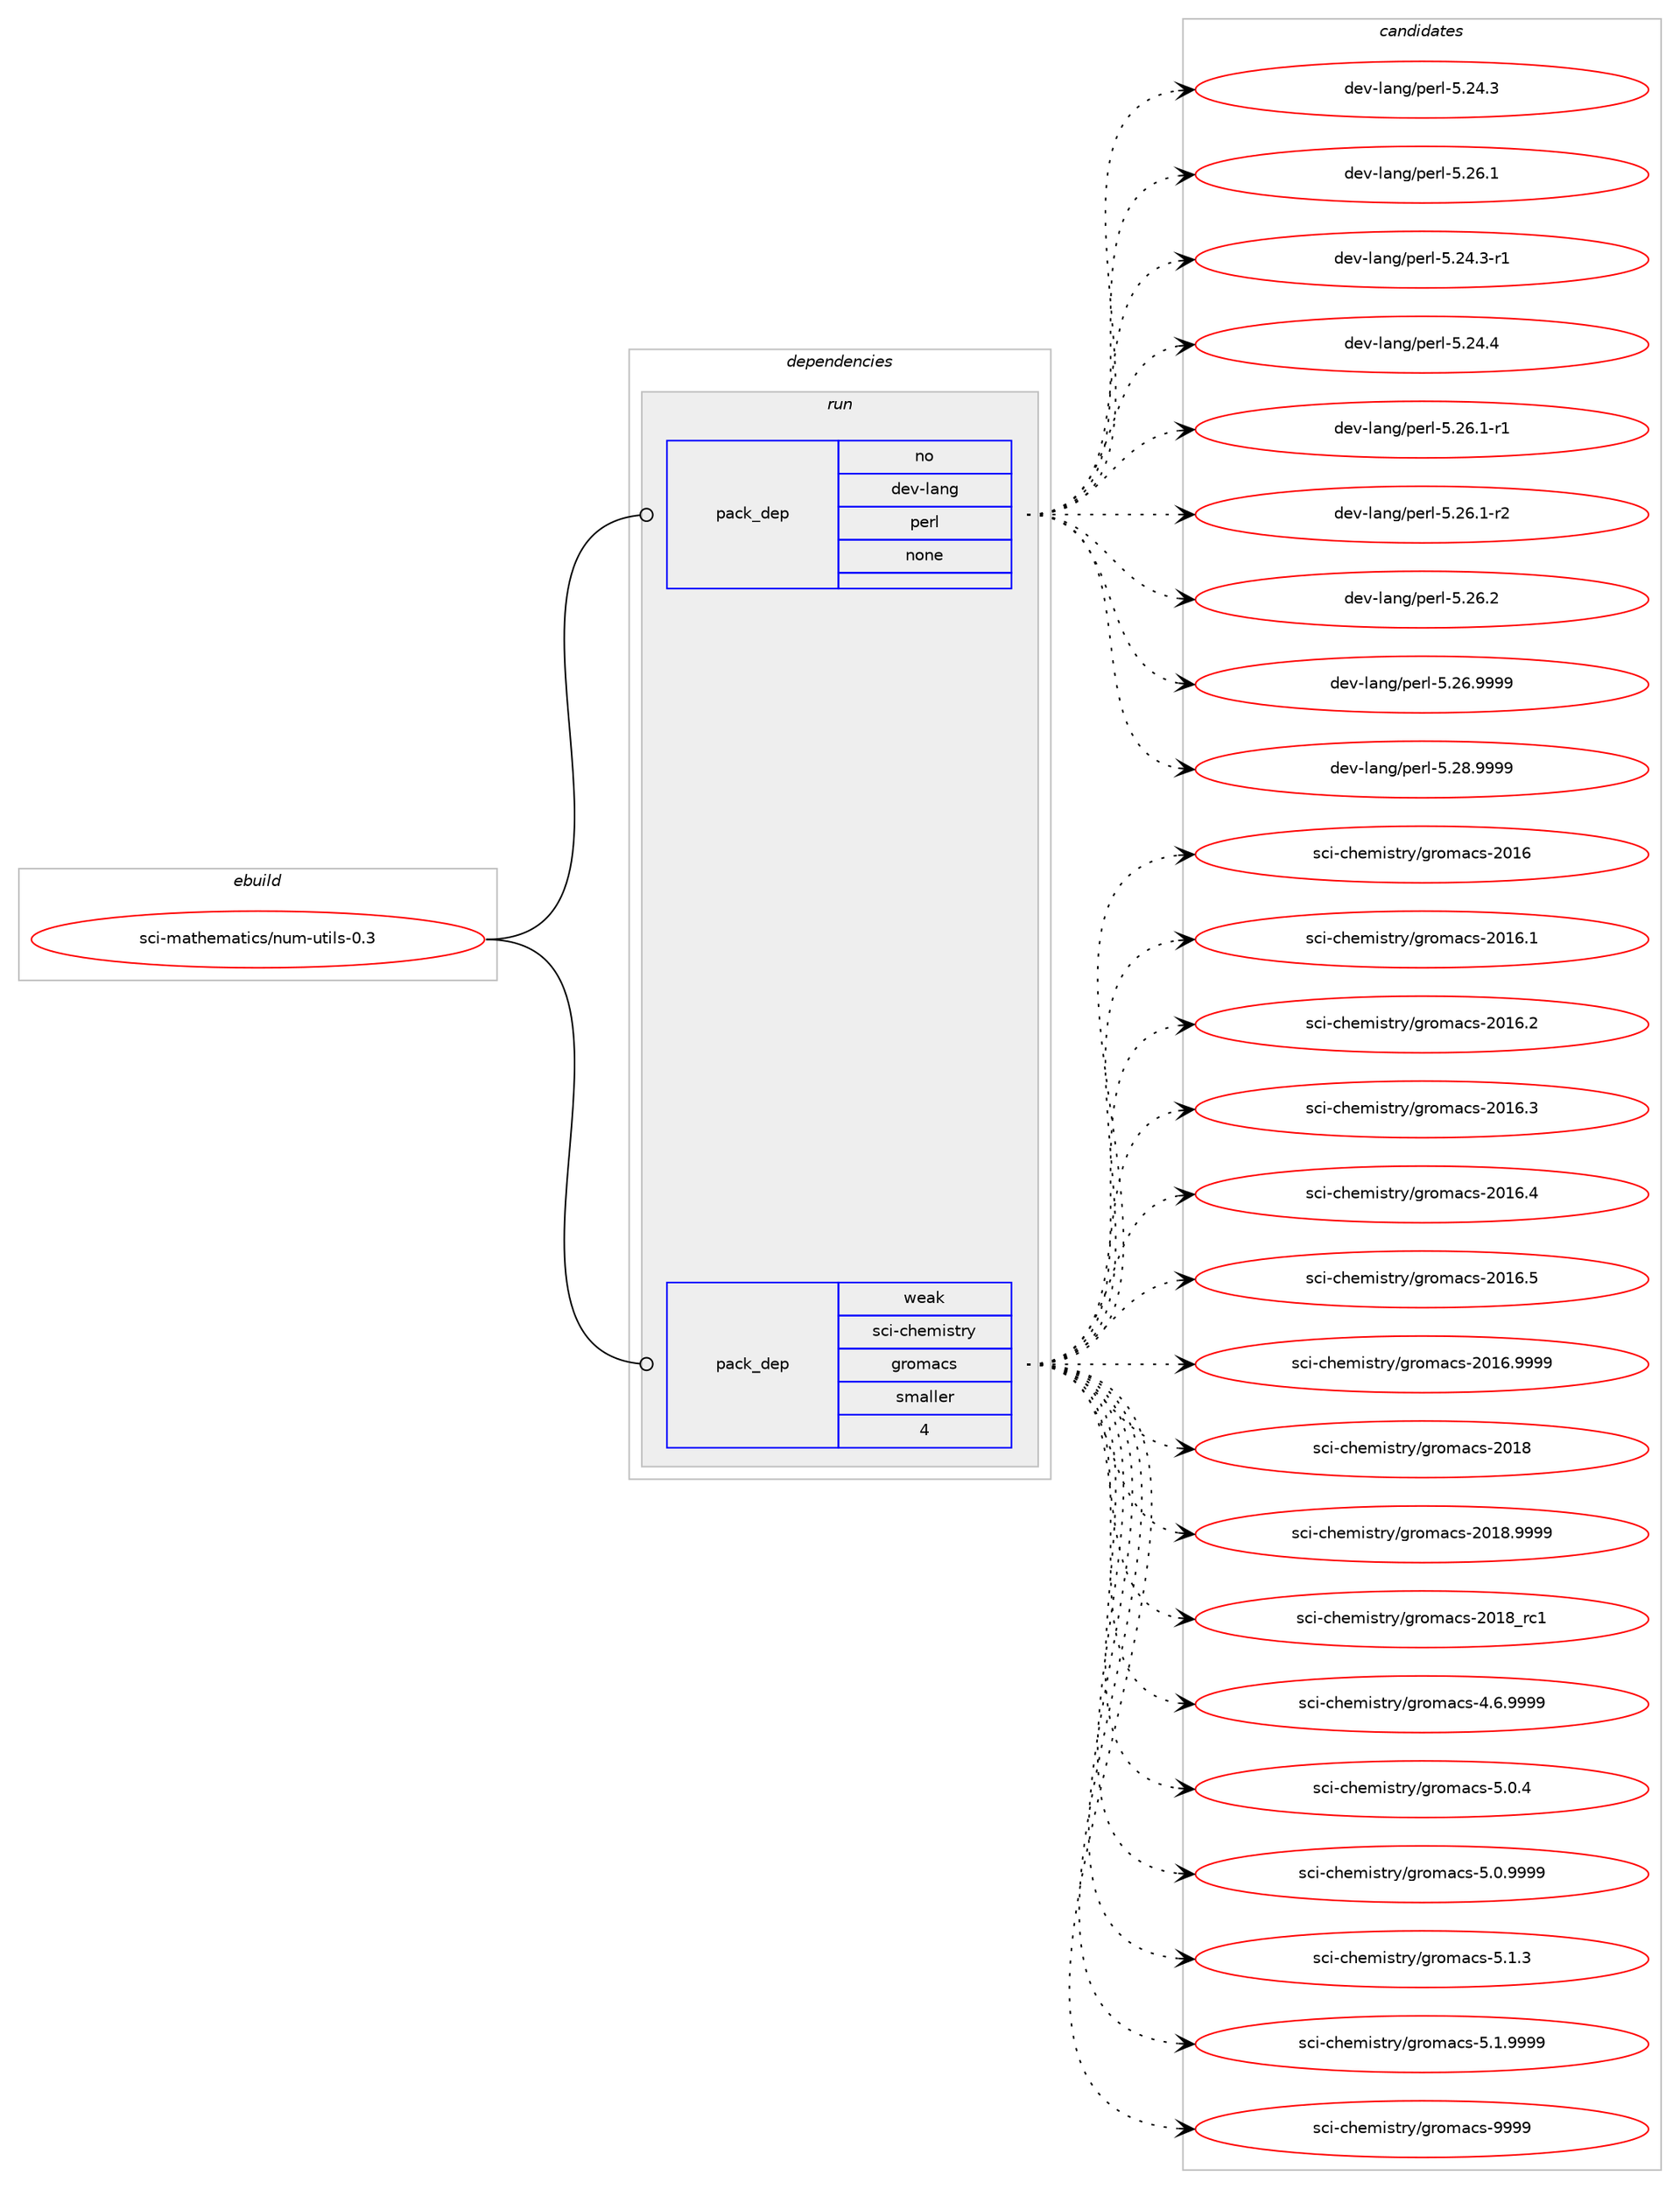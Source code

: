 digraph prolog {

# *************
# Graph options
# *************

newrank=true;
concentrate=true;
compound=true;
graph [rankdir=LR,fontname=Helvetica,fontsize=10,ranksep=1.5];#, ranksep=2.5, nodesep=0.2];
edge  [arrowhead=vee];
node  [fontname=Helvetica,fontsize=10];

# **********
# The ebuild
# **********

subgraph cluster_leftcol {
color=gray;
rank=same;
label=<<i>ebuild</i>>;
id [label="sci-mathematics/num-utils-0.3", color=red, width=4, href="../sci-mathematics/num-utils-0.3.svg"];
}

# ****************
# The dependencies
# ****************

subgraph cluster_midcol {
color=gray;
label=<<i>dependencies</i>>;
subgraph cluster_compile {
fillcolor="#eeeeee";
style=filled;
label=<<i>compile</i>>;
}
subgraph cluster_compileandrun {
fillcolor="#eeeeee";
style=filled;
label=<<i>compile and run</i>>;
}
subgraph cluster_run {
fillcolor="#eeeeee";
style=filled;
label=<<i>run</i>>;
subgraph pack510 {
dependency626 [label=<<TABLE BORDER="0" CELLBORDER="1" CELLSPACING="0" CELLPADDING="4" WIDTH="220"><TR><TD ROWSPAN="6" CELLPADDING="30">pack_dep</TD></TR><TR><TD WIDTH="110">no</TD></TR><TR><TD>dev-lang</TD></TR><TR><TD>perl</TD></TR><TR><TD>none</TD></TR><TR><TD></TD></TR></TABLE>>, shape=none, color=blue];
}
id:e -> dependency626:w [weight=20,style="solid",arrowhead="odot"];
subgraph pack511 {
dependency627 [label=<<TABLE BORDER="0" CELLBORDER="1" CELLSPACING="0" CELLPADDING="4" WIDTH="220"><TR><TD ROWSPAN="6" CELLPADDING="30">pack_dep</TD></TR><TR><TD WIDTH="110">weak</TD></TR><TR><TD>sci-chemistry</TD></TR><TR><TD>gromacs</TD></TR><TR><TD>smaller</TD></TR><TR><TD>4</TD></TR></TABLE>>, shape=none, color=blue];
}
id:e -> dependency627:w [weight=20,style="solid",arrowhead="odot"];
}
}

# **************
# The candidates
# **************

subgraph cluster_choices {
rank=same;
color=gray;
label=<<i>candidates</i>>;

subgraph choice510 {
color=black;
nodesep=1;
choice10010111845108971101034711210111410845534650524651 [label="dev-lang/perl-5.24.3", color=red, width=4,href="../dev-lang/perl-5.24.3.svg"];
choice10010111845108971101034711210111410845534650544649 [label="dev-lang/perl-5.26.1", color=red, width=4,href="../dev-lang/perl-5.26.1.svg"];
choice100101118451089711010347112101114108455346505246514511449 [label="dev-lang/perl-5.24.3-r1", color=red, width=4,href="../dev-lang/perl-5.24.3-r1.svg"];
choice10010111845108971101034711210111410845534650524652 [label="dev-lang/perl-5.24.4", color=red, width=4,href="../dev-lang/perl-5.24.4.svg"];
choice100101118451089711010347112101114108455346505446494511449 [label="dev-lang/perl-5.26.1-r1", color=red, width=4,href="../dev-lang/perl-5.26.1-r1.svg"];
choice100101118451089711010347112101114108455346505446494511450 [label="dev-lang/perl-5.26.1-r2", color=red, width=4,href="../dev-lang/perl-5.26.1-r2.svg"];
choice10010111845108971101034711210111410845534650544650 [label="dev-lang/perl-5.26.2", color=red, width=4,href="../dev-lang/perl-5.26.2.svg"];
choice10010111845108971101034711210111410845534650544657575757 [label="dev-lang/perl-5.26.9999", color=red, width=4,href="../dev-lang/perl-5.26.9999.svg"];
choice10010111845108971101034711210111410845534650564657575757 [label="dev-lang/perl-5.28.9999", color=red, width=4,href="../dev-lang/perl-5.28.9999.svg"];
dependency626:e -> choice10010111845108971101034711210111410845534650524651:w [style=dotted,weight="100"];
dependency626:e -> choice10010111845108971101034711210111410845534650544649:w [style=dotted,weight="100"];
dependency626:e -> choice100101118451089711010347112101114108455346505246514511449:w [style=dotted,weight="100"];
dependency626:e -> choice10010111845108971101034711210111410845534650524652:w [style=dotted,weight="100"];
dependency626:e -> choice100101118451089711010347112101114108455346505446494511449:w [style=dotted,weight="100"];
dependency626:e -> choice100101118451089711010347112101114108455346505446494511450:w [style=dotted,weight="100"];
dependency626:e -> choice10010111845108971101034711210111410845534650544650:w [style=dotted,weight="100"];
dependency626:e -> choice10010111845108971101034711210111410845534650544657575757:w [style=dotted,weight="100"];
dependency626:e -> choice10010111845108971101034711210111410845534650564657575757:w [style=dotted,weight="100"];
}
subgraph choice511 {
color=black;
nodesep=1;
choice1159910545991041011091051151161141214710311411110997991154550484954 [label="sci-chemistry/gromacs-2016", color=red, width=4,href="../sci-chemistry/gromacs-2016.svg"];
choice11599105459910410110910511511611412147103114111109979911545504849544649 [label="sci-chemistry/gromacs-2016.1", color=red, width=4,href="../sci-chemistry/gromacs-2016.1.svg"];
choice11599105459910410110910511511611412147103114111109979911545504849544650 [label="sci-chemistry/gromacs-2016.2", color=red, width=4,href="../sci-chemistry/gromacs-2016.2.svg"];
choice11599105459910410110910511511611412147103114111109979911545504849544651 [label="sci-chemistry/gromacs-2016.3", color=red, width=4,href="../sci-chemistry/gromacs-2016.3.svg"];
choice11599105459910410110910511511611412147103114111109979911545504849544652 [label="sci-chemistry/gromacs-2016.4", color=red, width=4,href="../sci-chemistry/gromacs-2016.4.svg"];
choice11599105459910410110910511511611412147103114111109979911545504849544653 [label="sci-chemistry/gromacs-2016.5", color=red, width=4,href="../sci-chemistry/gromacs-2016.5.svg"];
choice11599105459910410110910511511611412147103114111109979911545504849544657575757 [label="sci-chemistry/gromacs-2016.9999", color=red, width=4,href="../sci-chemistry/gromacs-2016.9999.svg"];
choice1159910545991041011091051151161141214710311411110997991154550484956 [label="sci-chemistry/gromacs-2018", color=red, width=4,href="../sci-chemistry/gromacs-2018.svg"];
choice11599105459910410110910511511611412147103114111109979911545504849564657575757 [label="sci-chemistry/gromacs-2018.9999", color=red, width=4,href="../sci-chemistry/gromacs-2018.9999.svg"];
choice1159910545991041011091051151161141214710311411110997991154550484956951149949 [label="sci-chemistry/gromacs-2018_rc1", color=red, width=4,href="../sci-chemistry/gromacs-2018_rc1.svg"];
choice115991054599104101109105115116114121471031141111099799115455246544657575757 [label="sci-chemistry/gromacs-4.6.9999", color=red, width=4,href="../sci-chemistry/gromacs-4.6.9999.svg"];
choice115991054599104101109105115116114121471031141111099799115455346484652 [label="sci-chemistry/gromacs-5.0.4", color=red, width=4,href="../sci-chemistry/gromacs-5.0.4.svg"];
choice115991054599104101109105115116114121471031141111099799115455346484657575757 [label="sci-chemistry/gromacs-5.0.9999", color=red, width=4,href="../sci-chemistry/gromacs-5.0.9999.svg"];
choice115991054599104101109105115116114121471031141111099799115455346494651 [label="sci-chemistry/gromacs-5.1.3", color=red, width=4,href="../sci-chemistry/gromacs-5.1.3.svg"];
choice115991054599104101109105115116114121471031141111099799115455346494657575757 [label="sci-chemistry/gromacs-5.1.9999", color=red, width=4,href="../sci-chemistry/gromacs-5.1.9999.svg"];
choice1159910545991041011091051151161141214710311411110997991154557575757 [label="sci-chemistry/gromacs-9999", color=red, width=4,href="../sci-chemistry/gromacs-9999.svg"];
dependency627:e -> choice1159910545991041011091051151161141214710311411110997991154550484954:w [style=dotted,weight="100"];
dependency627:e -> choice11599105459910410110910511511611412147103114111109979911545504849544649:w [style=dotted,weight="100"];
dependency627:e -> choice11599105459910410110910511511611412147103114111109979911545504849544650:w [style=dotted,weight="100"];
dependency627:e -> choice11599105459910410110910511511611412147103114111109979911545504849544651:w [style=dotted,weight="100"];
dependency627:e -> choice11599105459910410110910511511611412147103114111109979911545504849544652:w [style=dotted,weight="100"];
dependency627:e -> choice11599105459910410110910511511611412147103114111109979911545504849544653:w [style=dotted,weight="100"];
dependency627:e -> choice11599105459910410110910511511611412147103114111109979911545504849544657575757:w [style=dotted,weight="100"];
dependency627:e -> choice1159910545991041011091051151161141214710311411110997991154550484956:w [style=dotted,weight="100"];
dependency627:e -> choice11599105459910410110910511511611412147103114111109979911545504849564657575757:w [style=dotted,weight="100"];
dependency627:e -> choice1159910545991041011091051151161141214710311411110997991154550484956951149949:w [style=dotted,weight="100"];
dependency627:e -> choice115991054599104101109105115116114121471031141111099799115455246544657575757:w [style=dotted,weight="100"];
dependency627:e -> choice115991054599104101109105115116114121471031141111099799115455346484652:w [style=dotted,weight="100"];
dependency627:e -> choice115991054599104101109105115116114121471031141111099799115455346484657575757:w [style=dotted,weight="100"];
dependency627:e -> choice115991054599104101109105115116114121471031141111099799115455346494651:w [style=dotted,weight="100"];
dependency627:e -> choice115991054599104101109105115116114121471031141111099799115455346494657575757:w [style=dotted,weight="100"];
dependency627:e -> choice1159910545991041011091051151161141214710311411110997991154557575757:w [style=dotted,weight="100"];
}
}

}
